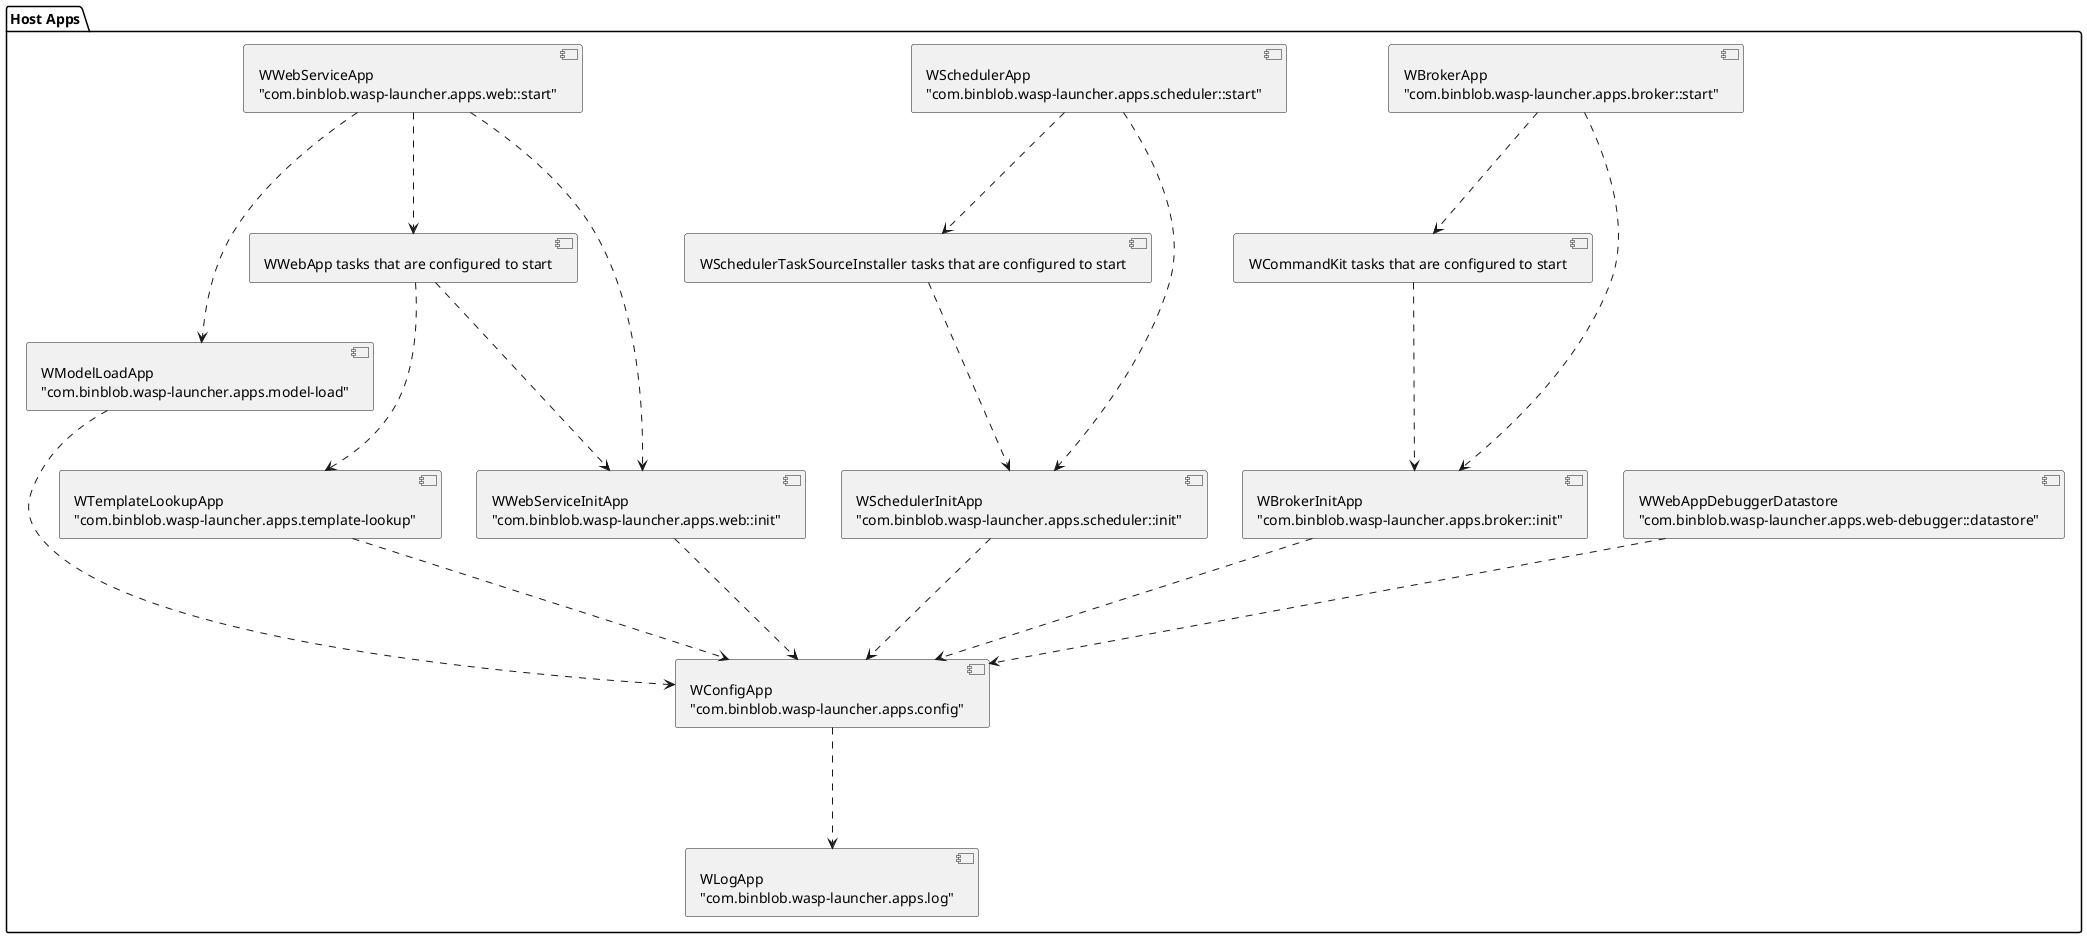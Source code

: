 @startuml

package "Host Apps" {
component log [
WLogApp
"com.binblob.wasp-launcher.apps.log"
]

component config [
WConfigApp
"com.binblob.wasp-launcher.apps.config"
]

component debugger [
WWebAppDebuggerDatastore
"com.binblob.wasp-launcher.apps.web-debugger::datastore"
]

component web_init [
WWebServiceInitApp
"com.binblob.wasp-launcher.apps.web::init"
]

component broker_init [
WBrokerInitApp
"com.binblob.wasp-launcher.apps.broker::init"
]

component scheduler_init [
WSchedulerInitApp
"com.binblob.wasp-launcher.apps.scheduler::init"
]

component model [
WModelLoadApp
"com.binblob.wasp-launcher.apps.model-load"
]

component template [
WTemplateLookupApp
"com.binblob.wasp-launcher.apps.template-lookup"
]

component broker_apps [
WCommandKit tasks that are configured to start
]

component broker_start [
WBrokerApp
"com.binblob.wasp-launcher.apps.broker::start"
]

component scheduler_apps [
WSchedulerTaskSourceInstaller tasks that are configured to start
]

component scheduler_start [
WSchedulerApp
"com.binblob.wasp-launcher.apps.scheduler::start"
]

component web_apps [
WWebApp tasks that are configured to start
]

component web_start [
WWebServiceApp
"com.binblob.wasp-launcher.apps.web::start"
]

config .-down-> log
debugger .-down-> config
web_init .-down-> config
broker_init .-down-> config
scheduler_init .-down-> config

broker_apps .-down-> broker_init
broker_start .-down-> broker_init
broker_start .-down-> broker_apps

model .-down-> config
template .-down-> config

scheduler_apps .-down-> scheduler_init
scheduler_start .-down-> scheduler_init
scheduler_start .-down-> scheduler_apps

web_apps .-down-> web_init
web_apps .-down-> template
web_start .-down-> model
web_start .-down-> web_apps
web_start .-down-> web_init
}

@enduml
